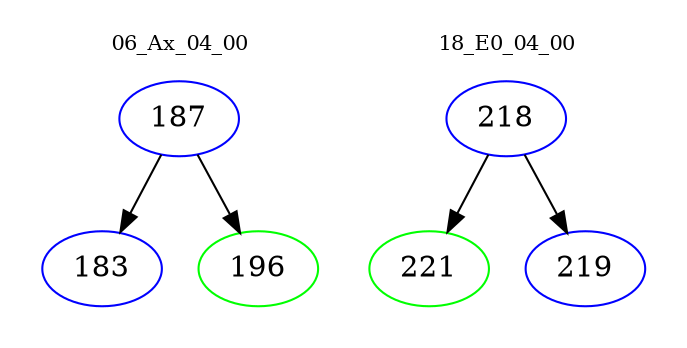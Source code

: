 digraph{
subgraph cluster_0 {
color = white
label = "06_Ax_04_00";
fontsize=10;
T0_187 [label="187", color="blue"]
T0_187 -> T0_183 [color="black"]
T0_183 [label="183", color="blue"]
T0_187 -> T0_196 [color="black"]
T0_196 [label="196", color="green"]
}
subgraph cluster_1 {
color = white
label = "18_E0_04_00";
fontsize=10;
T1_218 [label="218", color="blue"]
T1_218 -> T1_221 [color="black"]
T1_221 [label="221", color="green"]
T1_218 -> T1_219 [color="black"]
T1_219 [label="219", color="blue"]
}
}
